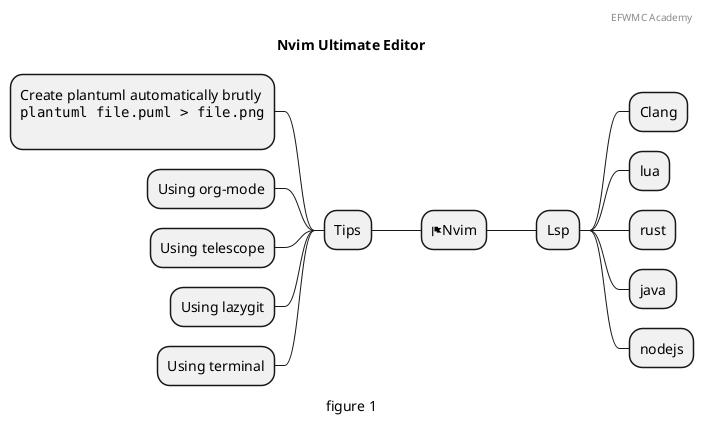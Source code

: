 @startmindmap
caption figure 1
header EFWMC Academy
title Nvim Ultimate Editor

+ <&flag>Nvim

** Lsp
*** Clang
*** lua
*** rust
*** java
*** nodejs

left side

** Tips
***:Create plantuml automatically brutly
<code>
plantuml file.puml > file.png
</code>
;
*** Using org-mode
*** Using telescope
*** Using lazygit
*** Using terminal

@endmindmap
